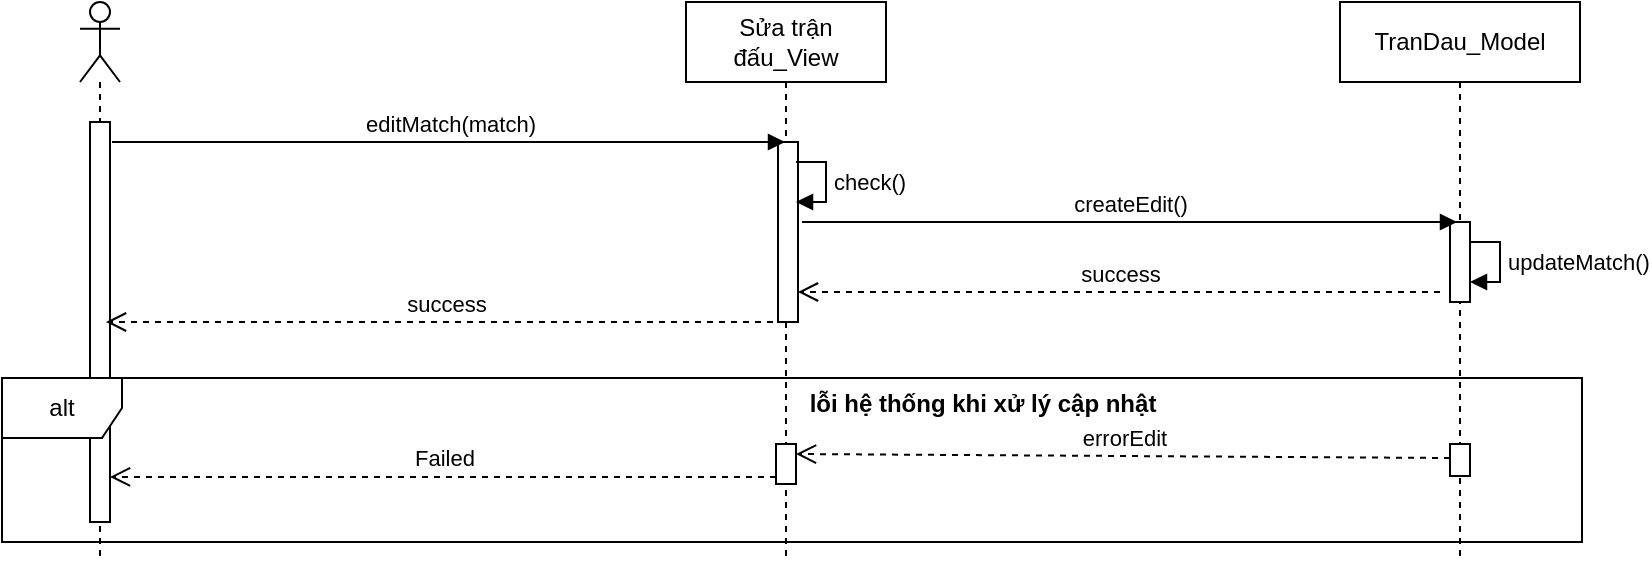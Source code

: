 <mxfile version="26.2.13" pages="2">
  <diagram name="nạp tiền" id="2YBvvXClWsGukQMizWep">
    <mxGraphModel dx="1503" dy="719" grid="1" gridSize="10" guides="1" tooltips="1" connect="1" arrows="1" fold="1" page="1" pageScale="1" pageWidth="850" pageHeight="1100" math="0" shadow="0">
      <root>
        <mxCell id="0" />
        <mxCell id="1" parent="0" />
        <mxCell id="vFDk0GC0d17mMyUoq0IO-3" value="Sửa trận đấu_View" style="shape=umlLifeline;perimeter=lifelinePerimeter;whiteSpace=wrap;html=1;container=1;dropTarget=0;collapsible=0;recursiveResize=0;outlineConnect=0;portConstraint=eastwest;newEdgeStyle={&quot;curved&quot;:0,&quot;rounded&quot;:0};" parent="1" vertex="1">
          <mxGeometry x="342" y="80" width="100" height="280" as="geometry" />
        </mxCell>
        <mxCell id="vFDk0GC0d17mMyUoq0IO-10" value="" style="html=1;points=[[0,0,0,0,5],[0,1,0,0,-5],[1,0,0,0,5],[1,1,0,0,-5]];perimeter=orthogonalPerimeter;outlineConnect=0;targetShapes=umlLifeline;portConstraint=eastwest;newEdgeStyle={&quot;curved&quot;:0,&quot;rounded&quot;:0};" parent="vFDk0GC0d17mMyUoq0IO-3" vertex="1">
          <mxGeometry x="46" y="70" width="10" height="90" as="geometry" />
        </mxCell>
        <mxCell id="vFDk0GC0d17mMyUoq0IO-5" value="TranDau_Model" style="shape=umlLifeline;perimeter=lifelinePerimeter;whiteSpace=wrap;html=1;container=1;dropTarget=0;collapsible=0;recursiveResize=0;outlineConnect=0;portConstraint=eastwest;newEdgeStyle={&quot;curved&quot;:0,&quot;rounded&quot;:0};" parent="1" vertex="1">
          <mxGeometry x="669" y="80" width="120" height="280" as="geometry" />
        </mxCell>
        <mxCell id="GY7iQceXOe3kTuHFjohI-7" value="" style="html=1;points=[[0,0,0,0,5],[0,1,0,0,-5],[1,0,0,0,5],[1,1,0,0,-5]];perimeter=orthogonalPerimeter;outlineConnect=0;targetShapes=umlLifeline;portConstraint=eastwest;newEdgeStyle={&quot;curved&quot;:0,&quot;rounded&quot;:0};" vertex="1" parent="vFDk0GC0d17mMyUoq0IO-5">
          <mxGeometry x="55" y="110" width="10" height="40" as="geometry" />
        </mxCell>
        <mxCell id="vFDk0GC0d17mMyUoq0IO-6" value="" style="shape=umlLifeline;perimeter=lifelinePerimeter;whiteSpace=wrap;html=1;container=1;dropTarget=0;collapsible=0;recursiveResize=0;outlineConnect=0;portConstraint=eastwest;newEdgeStyle={&quot;curved&quot;:0,&quot;rounded&quot;:0};participant=umlActor;" parent="1" vertex="1">
          <mxGeometry x="39" y="80" width="20" height="280" as="geometry" />
        </mxCell>
        <mxCell id="vFDk0GC0d17mMyUoq0IO-9" value="" style="html=1;points=[[0,0,0,0,5],[0,1,0,0,-5],[1,0,0,0,5],[1,1,0,0,-5]];perimeter=orthogonalPerimeter;outlineConnect=0;targetShapes=umlLifeline;portConstraint=eastwest;newEdgeStyle={&quot;curved&quot;:0,&quot;rounded&quot;:0};" parent="vFDk0GC0d17mMyUoq0IO-6" vertex="1">
          <mxGeometry x="5" y="60" width="10" height="200" as="geometry" />
        </mxCell>
        <mxCell id="vFDk0GC0d17mMyUoq0IO-13" value="editMatch(match)" style="html=1;verticalAlign=bottom;endArrow=block;curved=0;rounded=0;" parent="1" edge="1" target="vFDk0GC0d17mMyUoq0IO-3">
          <mxGeometry width="80" relative="1" as="geometry">
            <mxPoint x="55" y="150" as="sourcePoint" />
            <mxPoint x="272.5" y="150" as="targetPoint" />
          </mxGeometry>
        </mxCell>
        <mxCell id="vFDk0GC0d17mMyUoq0IO-26" value="alt" style="shape=umlFrame;whiteSpace=wrap;html=1;pointerEvents=0;" parent="1" vertex="1">
          <mxGeometry y="268" width="790" height="82" as="geometry" />
        </mxCell>
        <mxCell id="vFDk0GC0d17mMyUoq0IO-34" value="errorEdit" style="html=1;verticalAlign=bottom;endArrow=open;dashed=1;endSize=8;curved=0;rounded=0;entryX=1;entryY=0;entryDx=0;entryDy=5;entryPerimeter=0;" parent="1" target="GY7iQceXOe3kTuHFjohI-16" edge="1">
          <mxGeometry relative="1" as="geometry">
            <mxPoint x="724" y="308" as="sourcePoint" />
            <mxPoint x="524" y="307" as="targetPoint" />
          </mxGeometry>
        </mxCell>
        <mxCell id="vFDk0GC0d17mMyUoq0IO-37" value="lỗi hệ thống khi xử lý cập nhật" style="text;align=center;fontStyle=1;verticalAlign=middle;spacingLeft=3;spacingRight=3;strokeColor=none;rotatable=0;points=[[0,0.5],[1,0.5]];portConstraint=eastwest;html=1;" parent="1" vertex="1">
          <mxGeometry x="450" y="268" width="80" height="26" as="geometry" />
        </mxCell>
        <mxCell id="GY7iQceXOe3kTuHFjohI-4" value="updateMatch()" style="html=1;align=left;spacingLeft=2;endArrow=block;rounded=0;edgeStyle=orthogonalEdgeStyle;curved=0;rounded=0;" edge="1" parent="1">
          <mxGeometry relative="1" as="geometry">
            <mxPoint x="734" y="200" as="sourcePoint" />
            <Array as="points">
              <mxPoint x="749" y="200" />
              <mxPoint x="749" y="220" />
              <mxPoint x="734" y="220" />
            </Array>
            <mxPoint x="734" y="220" as="targetPoint" />
          </mxGeometry>
        </mxCell>
        <mxCell id="GY7iQceXOe3kTuHFjohI-5" value="createEdit()" style="html=1;verticalAlign=bottom;endArrow=block;curved=0;rounded=0;" edge="1" parent="1">
          <mxGeometry width="80" relative="1" as="geometry">
            <mxPoint x="400" y="190" as="sourcePoint" />
            <mxPoint x="727.5" y="190" as="targetPoint" />
          </mxGeometry>
        </mxCell>
        <mxCell id="GY7iQceXOe3kTuHFjohI-8" value="check()" style="html=1;align=left;spacingLeft=2;endArrow=block;rounded=0;edgeStyle=orthogonalEdgeStyle;curved=0;rounded=0;" edge="1" parent="1">
          <mxGeometry relative="1" as="geometry">
            <mxPoint x="397" y="160" as="sourcePoint" />
            <Array as="points">
              <mxPoint x="412" y="160" />
              <mxPoint x="412" y="180" />
              <mxPoint x="397" y="180" />
            </Array>
            <mxPoint x="397" y="180" as="targetPoint" />
          </mxGeometry>
        </mxCell>
        <mxCell id="GY7iQceXOe3kTuHFjohI-10" value="success" style="html=1;verticalAlign=bottom;endArrow=open;dashed=1;endSize=8;curved=0;rounded=0;" edge="1" parent="1">
          <mxGeometry relative="1" as="geometry">
            <mxPoint x="719" y="225" as="sourcePoint" />
            <mxPoint x="398" y="225" as="targetPoint" />
          </mxGeometry>
        </mxCell>
        <mxCell id="GY7iQceXOe3kTuHFjohI-15" value="" style="html=1;points=[[0,0,0,0,5],[0,1,0,0,-5],[1,0,0,0,5],[1,1,0,0,-5]];perimeter=orthogonalPerimeter;outlineConnect=0;targetShapes=umlLifeline;portConstraint=eastwest;newEdgeStyle={&quot;curved&quot;:0,&quot;rounded&quot;:0};" vertex="1" parent="1">
          <mxGeometry x="724" y="301" width="10" height="16" as="geometry" />
        </mxCell>
        <mxCell id="GY7iQceXOe3kTuHFjohI-16" value="" style="html=1;points=[[0,0,0,0,5],[0,1,0,0,-5],[1,0,0,0,5],[1,1,0,0,-5]];perimeter=orthogonalPerimeter;outlineConnect=0;targetShapes=umlLifeline;portConstraint=eastwest;newEdgeStyle={&quot;curved&quot;:0,&quot;rounded&quot;:0};" vertex="1" parent="1">
          <mxGeometry x="387" y="301" width="10" height="20" as="geometry" />
        </mxCell>
        <mxCell id="GY7iQceXOe3kTuHFjohI-18" value="Failed" style="html=1;verticalAlign=bottom;endArrow=open;dashed=1;endSize=8;curved=0;rounded=0;" edge="1" parent="1" target="vFDk0GC0d17mMyUoq0IO-9">
          <mxGeometry relative="1" as="geometry">
            <mxPoint x="387.0" y="317.44" as="sourcePoint" />
            <mxPoint x="169.96" y="317" as="targetPoint" />
          </mxGeometry>
        </mxCell>
        <mxCell id="GY7iQceXOe3kTuHFjohI-24" value="success" style="html=1;verticalAlign=bottom;endArrow=open;dashed=1;endSize=8;curved=0;rounded=0;" edge="1" parent="1" source="vFDk0GC0d17mMyUoq0IO-3">
          <mxGeometry relative="1" as="geometry">
            <mxPoint x="373" y="240" as="sourcePoint" />
            <mxPoint x="52" y="240" as="targetPoint" />
          </mxGeometry>
        </mxCell>
      </root>
    </mxGraphModel>
  </diagram>
  <diagram id="HiHAszpPCOSxU3o_SXAR" name="Page-2">
    <mxGraphModel grid="1" page="1" gridSize="10" guides="1" tooltips="1" connect="1" arrows="1" fold="1" pageScale="1" pageWidth="827" pageHeight="1169" math="0" shadow="0">
      <root>
        <mxCell id="0" />
        <mxCell id="1" parent="0" />
      </root>
    </mxGraphModel>
  </diagram>
</mxfile>
